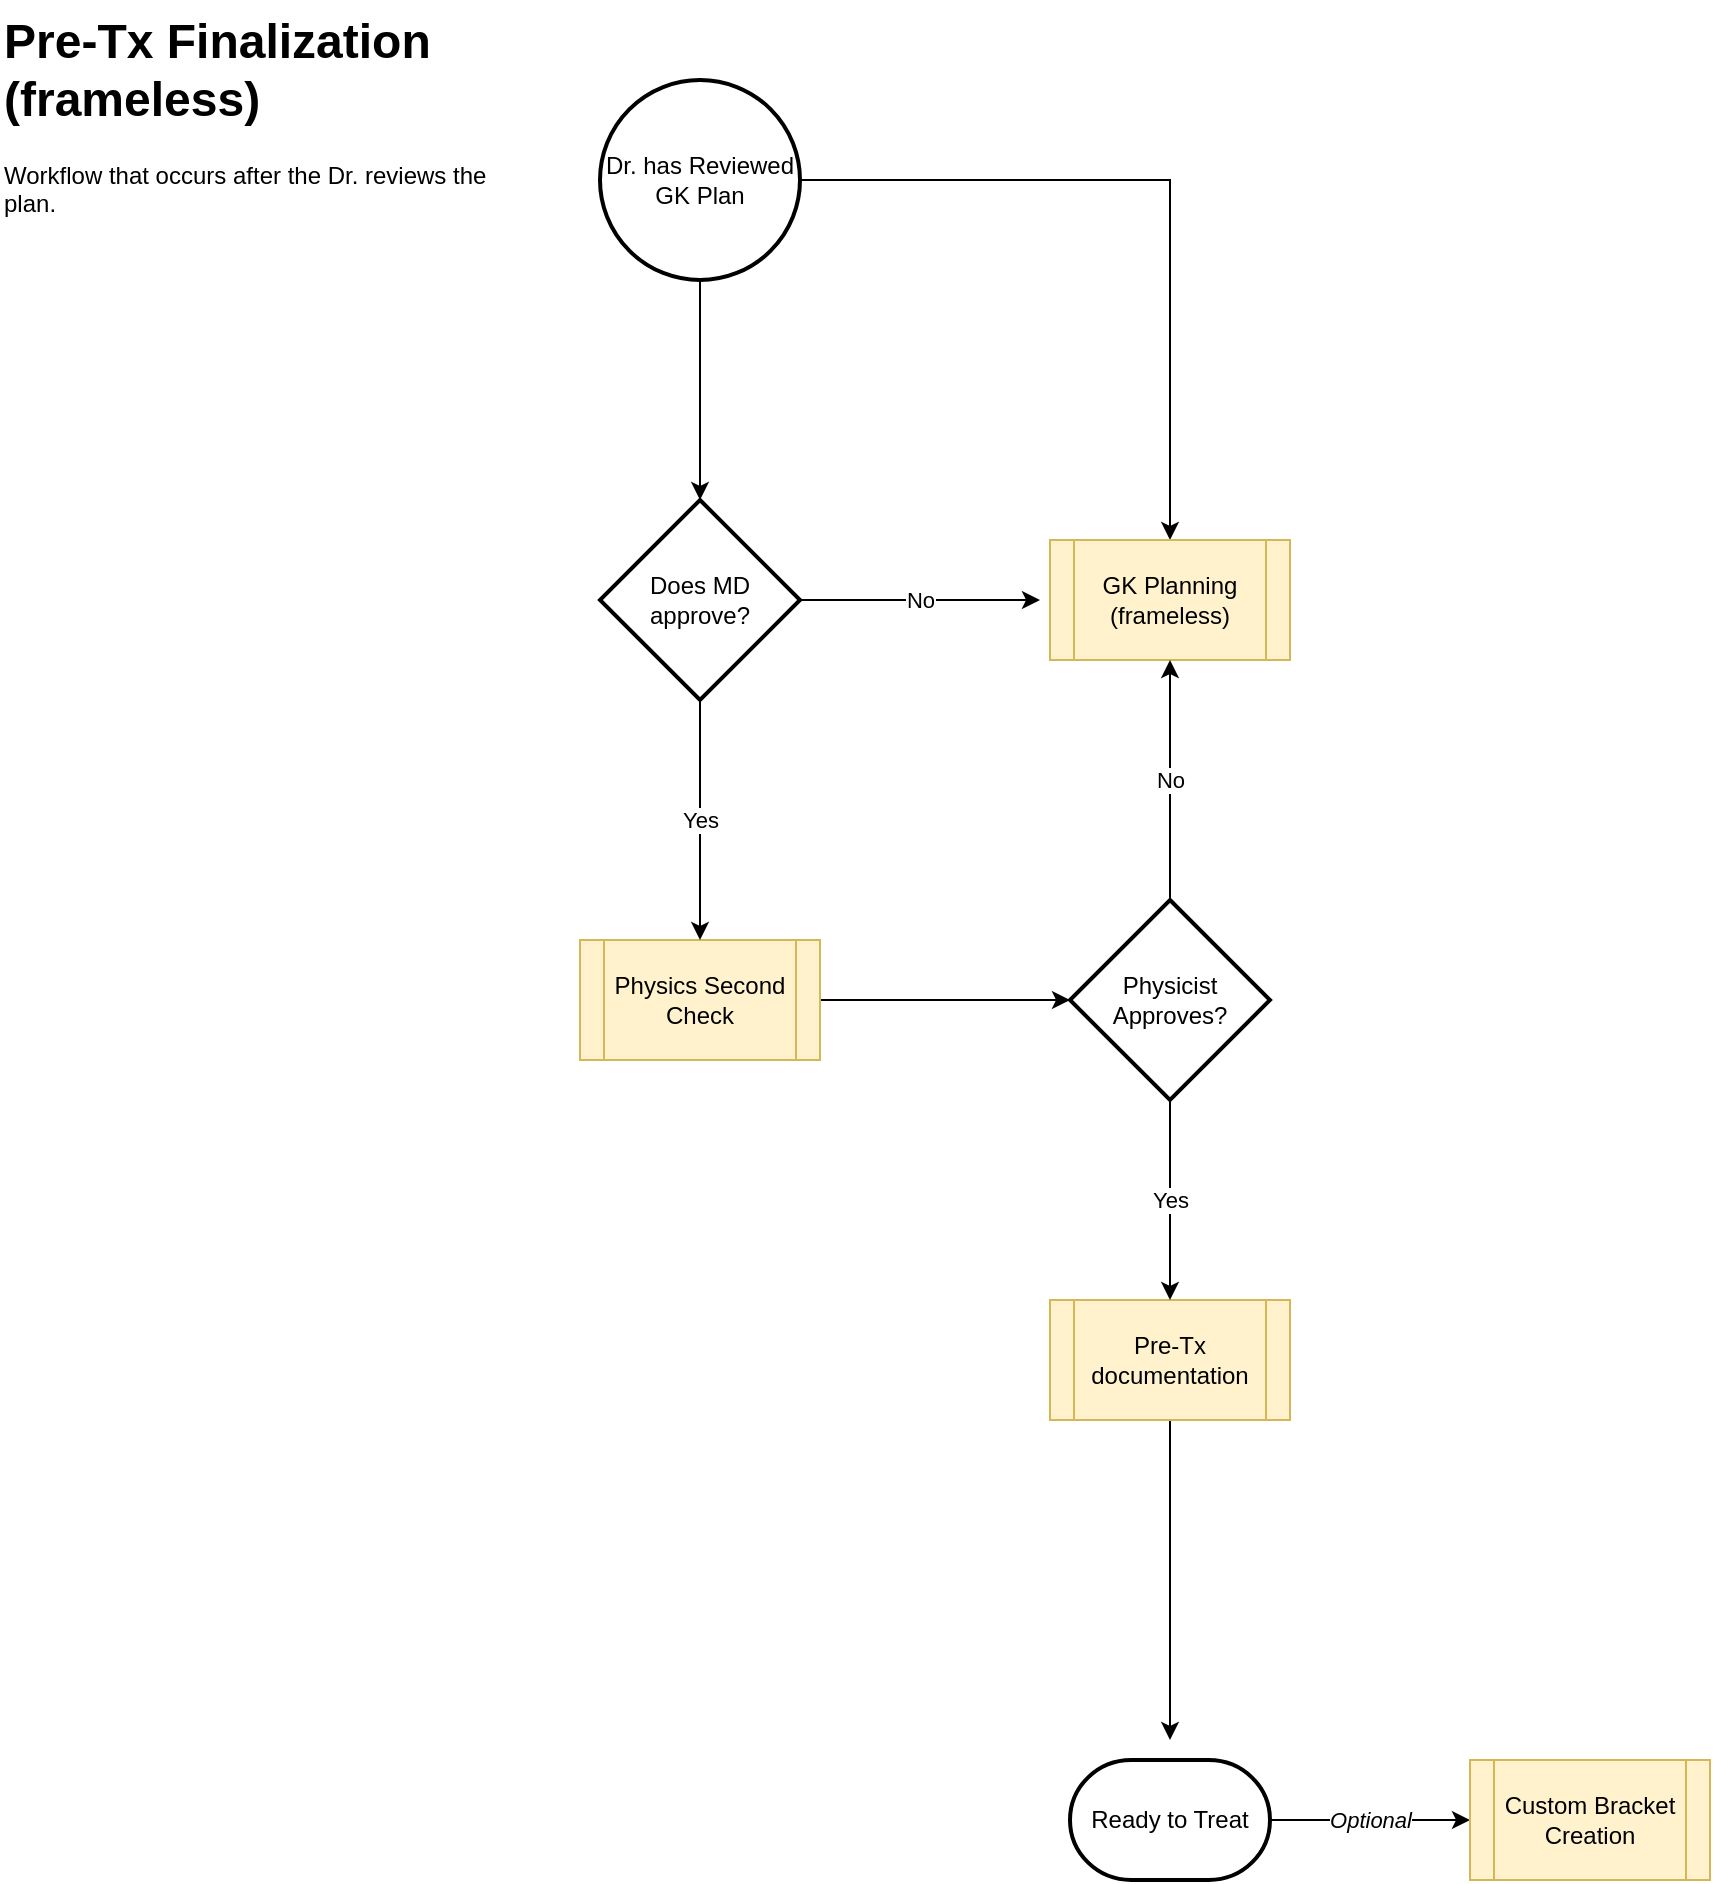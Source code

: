 <mxfile version="24.7.8">
  <diagram id="C5RBs43oDa-KdzZeNtuy" name="Page-1">
    <mxGraphModel dx="1769" dy="713" grid="1" gridSize="10" guides="1" tooltips="1" connect="1" arrows="1" fold="1" page="1" pageScale="1" pageWidth="1169" pageHeight="827" math="0" shadow="0">
      <root>
        <mxCell id="WIyWlLk6GJQsqaUBKTNV-0" />
        <mxCell id="WIyWlLk6GJQsqaUBKTNV-1" parent="WIyWlLk6GJQsqaUBKTNV-0" />
        <mxCell id="IF1svWK7FsMTX_X5Q6KM-10" style="edgeStyle=orthogonalEdgeStyle;rounded=0;orthogonalLoop=1;jettySize=auto;html=1;" edge="1" parent="WIyWlLk6GJQsqaUBKTNV-1" source="IF1svWK7FsMTX_X5Q6KM-0" target="IF1svWK7FsMTX_X5Q6KM-4">
          <mxGeometry relative="1" as="geometry" />
        </mxCell>
        <mxCell id="IF1svWK7FsMTX_X5Q6KM-0" value="Dr. has Reviewed GK Plan" style="strokeWidth=2;html=1;shape=mxgraph.flowchart.start_2;whiteSpace=wrap;" vertex="1" parent="WIyWlLk6GJQsqaUBKTNV-1">
          <mxGeometry x="330" y="80" width="100" height="100" as="geometry" />
        </mxCell>
        <mxCell id="IF1svWK7FsMTX_X5Q6KM-1" value="Does MD approve?" style="strokeWidth=2;html=1;shape=mxgraph.flowchart.decision;whiteSpace=wrap;" vertex="1" parent="WIyWlLk6GJQsqaUBKTNV-1">
          <mxGeometry x="330" y="290" width="100" height="100" as="geometry" />
        </mxCell>
        <mxCell id="IF1svWK7FsMTX_X5Q6KM-2" style="edgeStyle=orthogonalEdgeStyle;rounded=0;orthogonalLoop=1;jettySize=auto;html=1;entryX=0.5;entryY=0;entryDx=0;entryDy=0;entryPerimeter=0;" edge="1" parent="WIyWlLk6GJQsqaUBKTNV-1" source="IF1svWK7FsMTX_X5Q6KM-0" target="IF1svWK7FsMTX_X5Q6KM-1">
          <mxGeometry relative="1" as="geometry" />
        </mxCell>
        <mxCell id="IF1svWK7FsMTX_X5Q6KM-4" value="GK Planning (frameless)" style="shape=process;whiteSpace=wrap;html=1;backgroundOutline=1;fillColor=#fff2cc;strokeColor=#d6b656;" vertex="1" parent="WIyWlLk6GJQsqaUBKTNV-1">
          <mxGeometry x="555" y="310" width="120" height="60" as="geometry" />
        </mxCell>
        <mxCell id="IF1svWK7FsMTX_X5Q6KM-16" style="edgeStyle=orthogonalEdgeStyle;rounded=0;orthogonalLoop=1;jettySize=auto;html=1;entryX=0;entryY=0.5;entryDx=0;entryDy=0;entryPerimeter=0;" edge="1" parent="WIyWlLk6GJQsqaUBKTNV-1" source="IF1svWK7FsMTX_X5Q6KM-6" target="IF1svWK7FsMTX_X5Q6KM-17">
          <mxGeometry relative="1" as="geometry">
            <mxPoint x="535" y="540" as="targetPoint" />
            <Array as="points" />
          </mxGeometry>
        </mxCell>
        <mxCell id="IF1svWK7FsMTX_X5Q6KM-6" value="Physics Second Check" style="shape=process;whiteSpace=wrap;html=1;backgroundOutline=1;fillColor=#fff2cc;strokeColor=#d6b656;" vertex="1" parent="WIyWlLk6GJQsqaUBKTNV-1">
          <mxGeometry x="320" y="510" width="120" height="60" as="geometry" />
        </mxCell>
        <mxCell id="IF1svWK7FsMTX_X5Q6KM-17" value="Physicist Approves?" style="strokeWidth=2;html=1;shape=mxgraph.flowchart.decision;whiteSpace=wrap;" vertex="1" parent="WIyWlLk6GJQsqaUBKTNV-1">
          <mxGeometry x="565" y="490" width="100" height="100" as="geometry" />
        </mxCell>
        <mxCell id="IF1svWK7FsMTX_X5Q6KM-22" style="edgeStyle=orthogonalEdgeStyle;rounded=0;orthogonalLoop=1;jettySize=auto;html=1;" edge="1" parent="WIyWlLk6GJQsqaUBKTNV-1" source="IF1svWK7FsMTX_X5Q6KM-21">
          <mxGeometry relative="1" as="geometry">
            <mxPoint x="615" y="910" as="targetPoint" />
          </mxGeometry>
        </mxCell>
        <mxCell id="IF1svWK7FsMTX_X5Q6KM-21" value="Pre-Tx documentation" style="shape=process;whiteSpace=wrap;html=1;backgroundOutline=1;fillColor=#fff2cc;strokeColor=#d6b656;" vertex="1" parent="WIyWlLk6GJQsqaUBKTNV-1">
          <mxGeometry x="555" y="690" width="120" height="60" as="geometry" />
        </mxCell>
        <mxCell id="IF1svWK7FsMTX_X5Q6KM-23" value="Ready to Treat" style="strokeWidth=2;html=1;shape=mxgraph.flowchart.terminator;whiteSpace=wrap;" vertex="1" parent="WIyWlLk6GJQsqaUBKTNV-1">
          <mxGeometry x="565" y="920" width="100" height="60" as="geometry" />
        </mxCell>
        <mxCell id="IF1svWK7FsMTX_X5Q6KM-28" value="" style="endArrow=classic;html=1;rounded=0;exitX=1;exitY=0.5;exitDx=0;exitDy=0;exitPerimeter=0;entryX=0;entryY=0.5;entryDx=0;entryDy=0;" edge="1" parent="WIyWlLk6GJQsqaUBKTNV-1" source="IF1svWK7FsMTX_X5Q6KM-23" target="IF1svWK7FsMTX_X5Q6KM-33">
          <mxGeometry relative="1" as="geometry">
            <mxPoint x="735" y="950" as="sourcePoint" />
            <mxPoint x="863" y="960" as="targetPoint" />
          </mxGeometry>
        </mxCell>
        <mxCell id="IF1svWK7FsMTX_X5Q6KM-29" value="&lt;i&gt;Optional&lt;/i&gt;" style="edgeLabel;resizable=0;html=1;;align=center;verticalAlign=middle;" connectable="0" vertex="1" parent="IF1svWK7FsMTX_X5Q6KM-28">
          <mxGeometry relative="1" as="geometry" />
        </mxCell>
        <mxCell id="IF1svWK7FsMTX_X5Q6KM-33" value="Custom Bracket Creation" style="shape=process;whiteSpace=wrap;html=1;backgroundOutline=1;fillColor=#fff2cc;strokeColor=#d6b656;" vertex="1" parent="WIyWlLk6GJQsqaUBKTNV-1">
          <mxGeometry x="765" y="920" width="120" height="60" as="geometry" />
        </mxCell>
        <mxCell id="IF1svWK7FsMTX_X5Q6KM-34" value="" style="endArrow=classic;html=1;rounded=0;" edge="1" parent="WIyWlLk6GJQsqaUBKTNV-1">
          <mxGeometry relative="1" as="geometry">
            <mxPoint x="430" y="340" as="sourcePoint" />
            <mxPoint x="550" y="340" as="targetPoint" />
          </mxGeometry>
        </mxCell>
        <mxCell id="IF1svWK7FsMTX_X5Q6KM-35" value="No" style="edgeLabel;resizable=0;html=1;;align=center;verticalAlign=middle;" connectable="0" vertex="1" parent="IF1svWK7FsMTX_X5Q6KM-34">
          <mxGeometry relative="1" as="geometry" />
        </mxCell>
        <mxCell id="IF1svWK7FsMTX_X5Q6KM-37" value="" style="endArrow=classic;html=1;rounded=0;exitX=0.5;exitY=1;exitDx=0;exitDy=0;exitPerimeter=0;entryX=0.5;entryY=0;entryDx=0;entryDy=0;" edge="1" parent="WIyWlLk6GJQsqaUBKTNV-1" source="IF1svWK7FsMTX_X5Q6KM-1" target="IF1svWK7FsMTX_X5Q6KM-6">
          <mxGeometry relative="1" as="geometry">
            <mxPoint x="360" y="430" as="sourcePoint" />
            <mxPoint x="460" y="430" as="targetPoint" />
          </mxGeometry>
        </mxCell>
        <mxCell id="IF1svWK7FsMTX_X5Q6KM-38" value="Yes" style="edgeLabel;resizable=0;html=1;;align=center;verticalAlign=middle;" connectable="0" vertex="1" parent="IF1svWK7FsMTX_X5Q6KM-37">
          <mxGeometry relative="1" as="geometry" />
        </mxCell>
        <mxCell id="IF1svWK7FsMTX_X5Q6KM-39" value="" style="endArrow=classic;html=1;rounded=0;exitX=0.5;exitY=1;exitDx=0;exitDy=0;entryX=0.5;entryY=0;entryDx=0;entryDy=0;exitPerimeter=0;" edge="1" parent="WIyWlLk6GJQsqaUBKTNV-1" source="IF1svWK7FsMTX_X5Q6KM-17" target="IF1svWK7FsMTX_X5Q6KM-21">
          <mxGeometry relative="1" as="geometry">
            <mxPoint x="860" y="390" as="sourcePoint" />
            <mxPoint x="860" y="510" as="targetPoint" />
          </mxGeometry>
        </mxCell>
        <mxCell id="IF1svWK7FsMTX_X5Q6KM-40" value="Yes" style="edgeLabel;resizable=0;html=1;;align=center;verticalAlign=middle;" connectable="0" vertex="1" parent="IF1svWK7FsMTX_X5Q6KM-39">
          <mxGeometry relative="1" as="geometry" />
        </mxCell>
        <mxCell id="IF1svWK7FsMTX_X5Q6KM-41" value="" style="endArrow=classic;html=1;rounded=0;exitX=0.5;exitY=0;exitDx=0;exitDy=0;exitPerimeter=0;entryX=0.5;entryY=1;entryDx=0;entryDy=0;" edge="1" parent="WIyWlLk6GJQsqaUBKTNV-1" source="IF1svWK7FsMTX_X5Q6KM-17" target="IF1svWK7FsMTX_X5Q6KM-4">
          <mxGeometry relative="1" as="geometry">
            <mxPoint x="720" y="340" as="sourcePoint" />
            <mxPoint x="840" y="340" as="targetPoint" />
          </mxGeometry>
        </mxCell>
        <mxCell id="IF1svWK7FsMTX_X5Q6KM-42" value="No" style="edgeLabel;resizable=0;html=1;;align=center;verticalAlign=middle;" connectable="0" vertex="1" parent="IF1svWK7FsMTX_X5Q6KM-41">
          <mxGeometry relative="1" as="geometry" />
        </mxCell>
        <mxCell id="IF1svWK7FsMTX_X5Q6KM-43" value="&lt;h1 style=&quot;margin-top: 0px;&quot;&gt;Pre-Tx Finalization (frameless)&lt;br&gt;&lt;/h1&gt;&lt;p&gt;Workflow that occurs after the Dr. reviews the plan.&lt;br&gt;&lt;/p&gt;" style="text;html=1;whiteSpace=wrap;overflow=hidden;rounded=0;" vertex="1" parent="WIyWlLk6GJQsqaUBKTNV-1">
          <mxGeometry x="30" y="40" width="260" height="120" as="geometry" />
        </mxCell>
      </root>
    </mxGraphModel>
  </diagram>
</mxfile>
